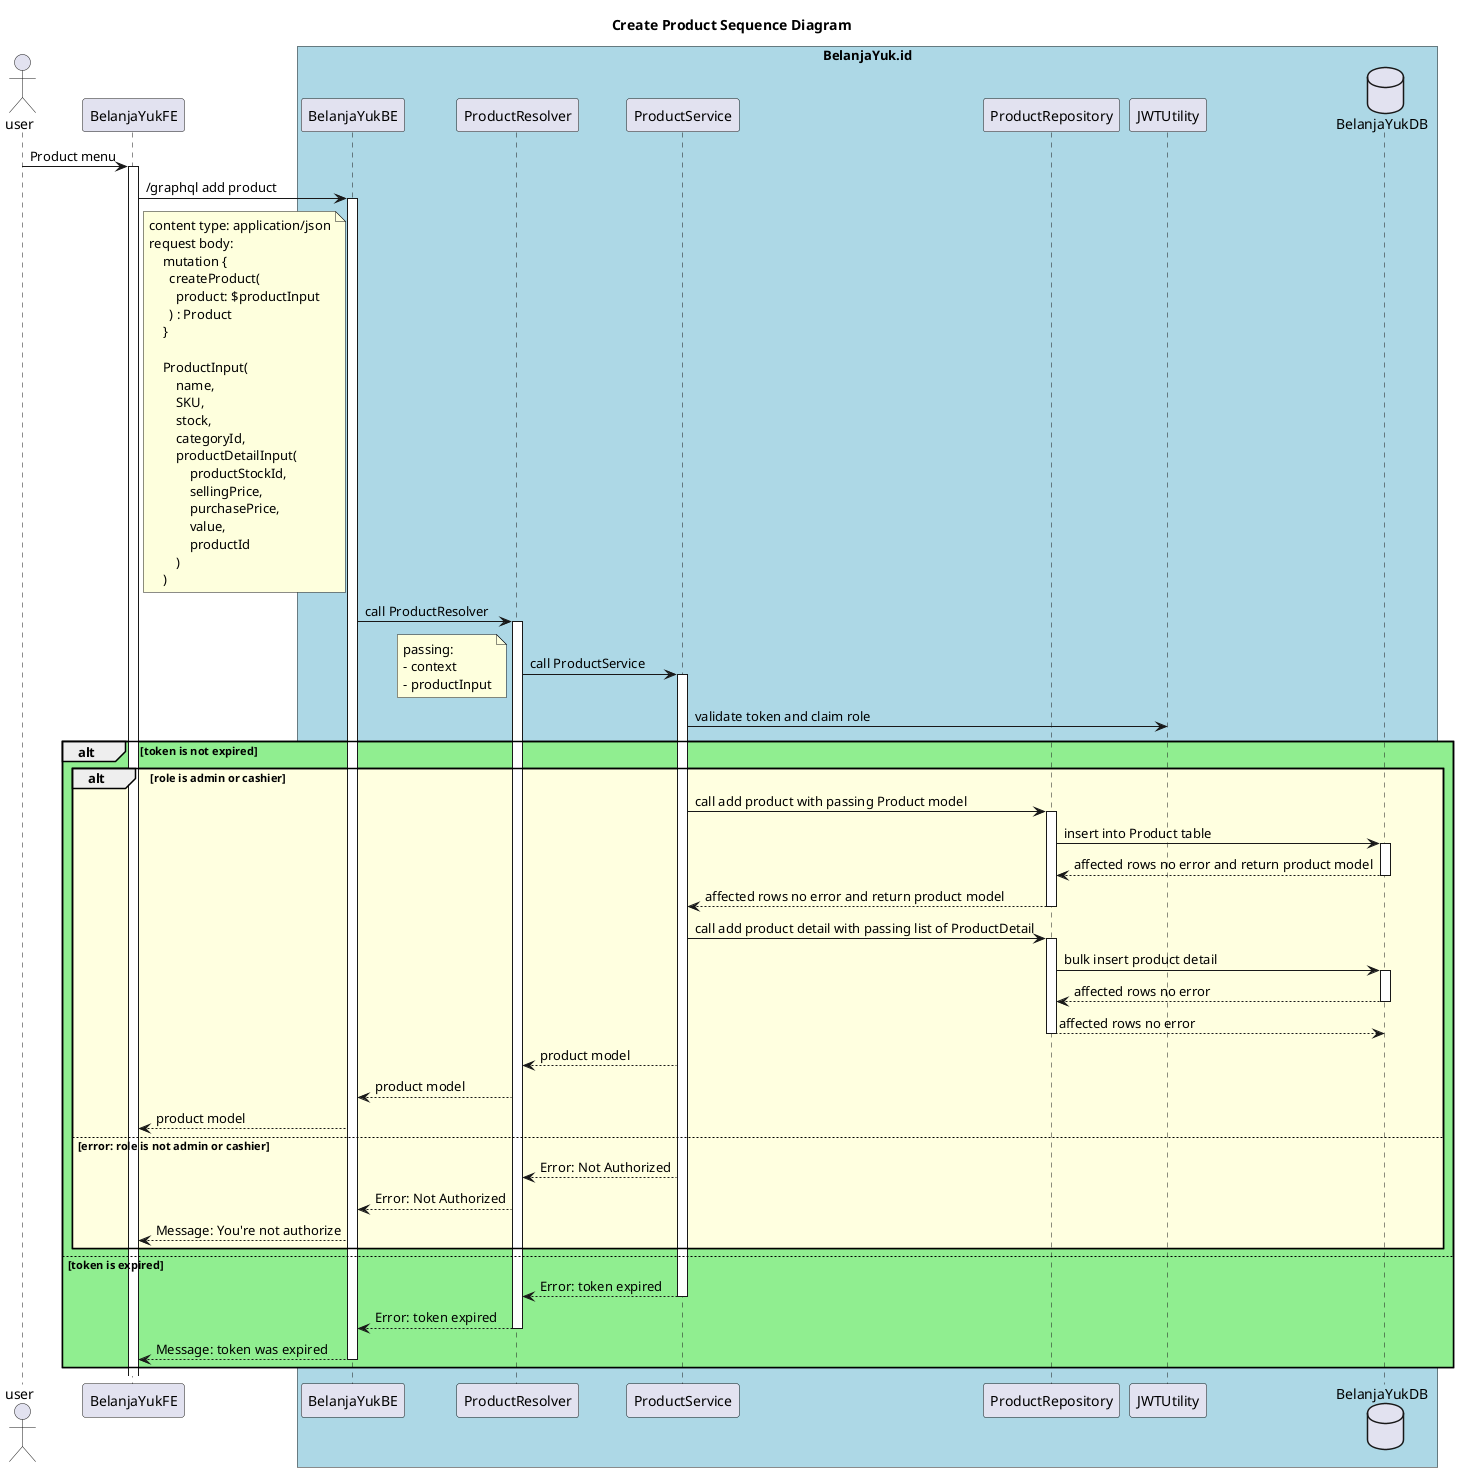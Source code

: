 @startuml
title: Create Product Sequence Diagram
actor user
participant BelanjaYukFE
database BelanjaYukDB
box "BelanjaYuk.id" #LightBlue
participant BelanjaYukBE
participant ProductResolver
participant ProductService
participant ProductRepository
participant JWTUtility
participant BelanjaYukDB
end box

user -> BelanjaYukFE ++ : Product menu
BelanjaYukFE -> BelanjaYukBE ++ : /graphql add product
    note right of BelanjaYukFE
    content type: application/json
    request body:
        mutation {
          createProduct(
            product: $productInput
          ) : Product
        }

        ProductInput(
            name,
            SKU,
            stock,
            categoryId,
            productDetailInput(
                productStockId,
                sellingPrice,
                purchasePrice,
                value,
                productId
            )
        )
    end note
BelanjaYukBE -> ProductResolver ++ : call ProductResolver
ProductResolver -> ProductService ++ : call ProductService
    note left
    passing:
    - context
    - productInput
    end note
ProductService -> JWTUtility: validate token and claim role
alt #LightGreen token is not expired
    alt #LightYellow role is admin or cashier
        ProductService -> ProductRepository ++ : call add product with passing Product model
        ProductRepository -> BelanjaYukDB ++ : insert into Product table
        BelanjaYukDB --> ProductRepository -- : affected rows no error and return product model
        ProductRepository --> ProductService -- : affected rows no error and return product model
        ProductService -> ProductRepository ++ : call add product detail with passing list of ProductDetail
        ProductRepository -> BelanjaYukDB ++ : bulk insert product detail
        BelanjaYukDB --> ProductRepository -- : affected rows no error
        ProductRepository --> BelanjaYukDB -- : affected rows no error
        ProductService --> ProductResolver: product model
        ProductResolver --> BelanjaYukBE: product model
        BelanjaYukBE --> BelanjaYukFE: product model
        else error: role is not admin or cashier
        ProductService --> ProductResolver : Error: Not Authorized
        ProductResolver --> BelanjaYukBE : Error: Not Authorized
        BelanjaYukBE --> BelanjaYukFE: Message: You're not authorize
    end alt
    else token is expired
    ProductService --> ProductResolver -- : Error: token expired
    ProductResolver --> BelanjaYukBE -- : Error: token expired
    BelanjaYukBE --> BelanjaYukFE -- : Message: token was expired
end alt


@enduml